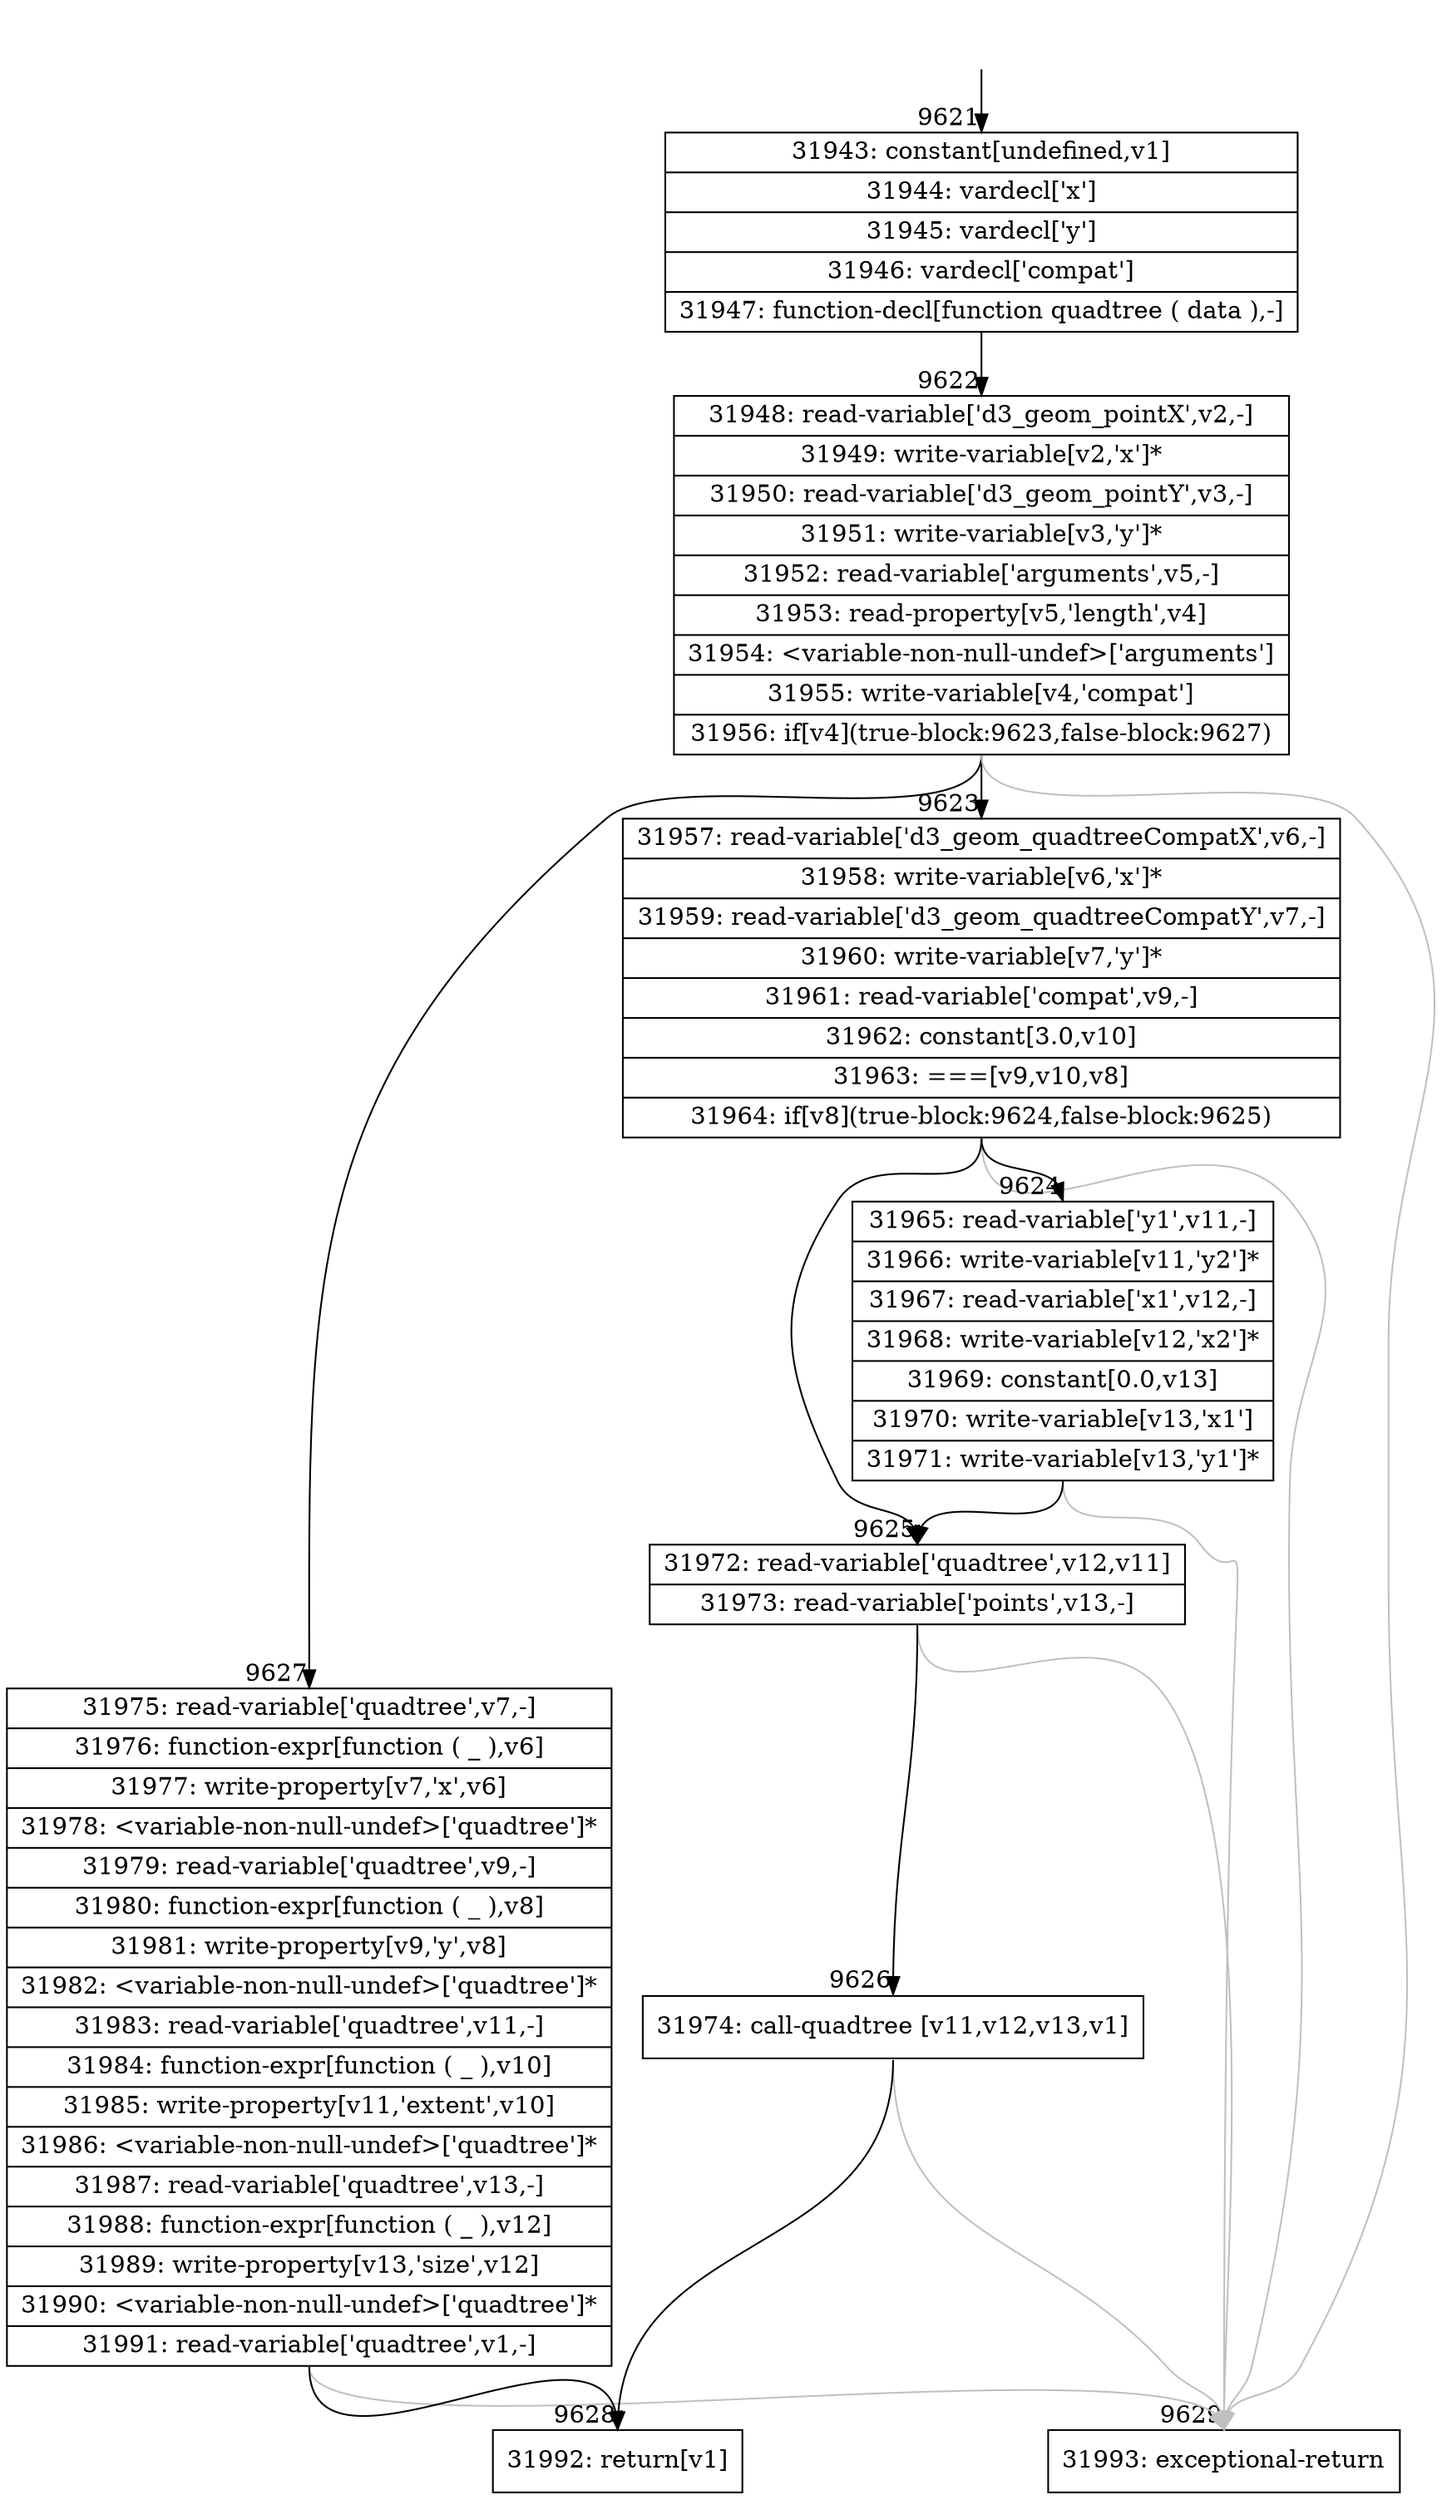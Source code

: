 digraph {
rankdir="TD"
BB_entry870[shape=none,label=""];
BB_entry870 -> BB9621 [tailport=s, headport=n, headlabel="    9621"]
BB9621 [shape=record label="{31943: constant[undefined,v1]|31944: vardecl['x']|31945: vardecl['y']|31946: vardecl['compat']|31947: function-decl[function quadtree ( data ),-]}" ] 
BB9621 -> BB9622 [tailport=s, headport=n, headlabel="      9622"]
BB9622 [shape=record label="{31948: read-variable['d3_geom_pointX',v2,-]|31949: write-variable[v2,'x']*|31950: read-variable['d3_geom_pointY',v3,-]|31951: write-variable[v3,'y']*|31952: read-variable['arguments',v5,-]|31953: read-property[v5,'length',v4]|31954: \<variable-non-null-undef\>['arguments']|31955: write-variable[v4,'compat']|31956: if[v4](true-block:9623,false-block:9627)}" ] 
BB9622 -> BB9623 [tailport=s, headport=n, headlabel="      9623"]
BB9622 -> BB9627 [tailport=s, headport=n, headlabel="      9627"]
BB9622 -> BB9629 [tailport=s, headport=n, color=gray, headlabel="      9629"]
BB9623 [shape=record label="{31957: read-variable['d3_geom_quadtreeCompatX',v6,-]|31958: write-variable[v6,'x']*|31959: read-variable['d3_geom_quadtreeCompatY',v7,-]|31960: write-variable[v7,'y']*|31961: read-variable['compat',v9,-]|31962: constant[3.0,v10]|31963: ===[v9,v10,v8]|31964: if[v8](true-block:9624,false-block:9625)}" ] 
BB9623 -> BB9624 [tailport=s, headport=n, headlabel="      9624"]
BB9623 -> BB9625 [tailport=s, headport=n, headlabel="      9625"]
BB9623 -> BB9629 [tailport=s, headport=n, color=gray]
BB9624 [shape=record label="{31965: read-variable['y1',v11,-]|31966: write-variable[v11,'y2']*|31967: read-variable['x1',v12,-]|31968: write-variable[v12,'x2']*|31969: constant[0.0,v13]|31970: write-variable[v13,'x1']|31971: write-variable[v13,'y1']*}" ] 
BB9624 -> BB9625 [tailport=s, headport=n]
BB9624 -> BB9629 [tailport=s, headport=n, color=gray]
BB9625 [shape=record label="{31972: read-variable['quadtree',v12,v11]|31973: read-variable['points',v13,-]}" ] 
BB9625 -> BB9626 [tailport=s, headport=n, headlabel="      9626"]
BB9625 -> BB9629 [tailport=s, headport=n, color=gray]
BB9626 [shape=record label="{31974: call-quadtree [v11,v12,v13,v1]}" ] 
BB9626 -> BB9628 [tailport=s, headport=n, headlabel="      9628"]
BB9626 -> BB9629 [tailport=s, headport=n, color=gray]
BB9627 [shape=record label="{31975: read-variable['quadtree',v7,-]|31976: function-expr[function ( _ ),v6]|31977: write-property[v7,'x',v6]|31978: \<variable-non-null-undef\>['quadtree']*|31979: read-variable['quadtree',v9,-]|31980: function-expr[function ( _ ),v8]|31981: write-property[v9,'y',v8]|31982: \<variable-non-null-undef\>['quadtree']*|31983: read-variable['quadtree',v11,-]|31984: function-expr[function ( _ ),v10]|31985: write-property[v11,'extent',v10]|31986: \<variable-non-null-undef\>['quadtree']*|31987: read-variable['quadtree',v13,-]|31988: function-expr[function ( _ ),v12]|31989: write-property[v13,'size',v12]|31990: \<variable-non-null-undef\>['quadtree']*|31991: read-variable['quadtree',v1,-]}" ] 
BB9627 -> BB9628 [tailport=s, headport=n]
BB9627 -> BB9629 [tailport=s, headport=n, color=gray]
BB9628 [shape=record label="{31992: return[v1]}" ] 
BB9629 [shape=record label="{31993: exceptional-return}" ] 
//#$~ 5648
}
